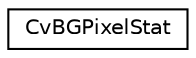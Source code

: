 digraph "Graphical Class Hierarchy"
{
 // LATEX_PDF_SIZE
  edge [fontname="Helvetica",fontsize="10",labelfontname="Helvetica",labelfontsize="10"];
  node [fontname="Helvetica",fontsize="10",shape=record];
  rankdir="LR";
  Node0 [label="CvBGPixelStat",height=0.2,width=0.4,color="black", fillcolor="white", style="filled",URL="$struct_cv_b_g_pixel_stat.html",tooltip=" "];
}
